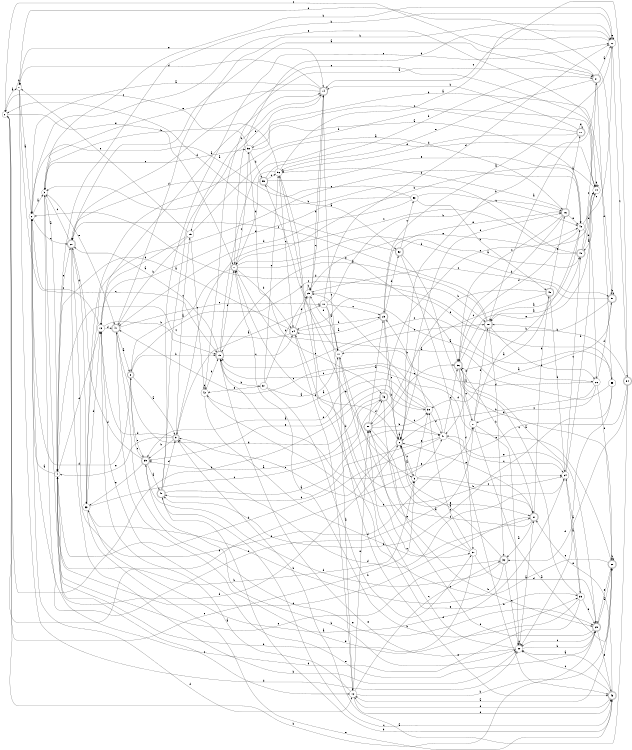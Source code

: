 digraph n48_6 {
__start0 [label="" shape="none"];

rankdir=LR;
size="8,5";

s0 [style="filled", color="black", fillcolor="white" shape="circle", label="0"];
s1 [style="filled", color="black", fillcolor="white" shape="circle", label="1"];
s2 [style="filled", color="black", fillcolor="white" shape="circle", label="2"];
s3 [style="filled", color="black", fillcolor="white" shape="circle", label="3"];
s4 [style="filled", color="black", fillcolor="white" shape="circle", label="4"];
s5 [style="filled", color="black", fillcolor="white" shape="circle", label="5"];
s6 [style="rounded,filled", color="black", fillcolor="white" shape="doublecircle", label="6"];
s7 [style="rounded,filled", color="black", fillcolor="white" shape="doublecircle", label="7"];
s8 [style="rounded,filled", color="black", fillcolor="white" shape="doublecircle", label="8"];
s9 [style="rounded,filled", color="black", fillcolor="white" shape="doublecircle", label="9"];
s10 [style="filled", color="black", fillcolor="white" shape="circle", label="10"];
s11 [style="filled", color="black", fillcolor="white" shape="circle", label="11"];
s12 [style="filled", color="black", fillcolor="white" shape="circle", label="12"];
s13 [style="filled", color="black", fillcolor="white" shape="circle", label="13"];
s14 [style="rounded,filled", color="black", fillcolor="white" shape="doublecircle", label="14"];
s15 [style="filled", color="black", fillcolor="white" shape="circle", label="15"];
s16 [style="rounded,filled", color="black", fillcolor="white" shape="doublecircle", label="16"];
s17 [style="rounded,filled", color="black", fillcolor="white" shape="doublecircle", label="17"];
s18 [style="rounded,filled", color="black", fillcolor="white" shape="doublecircle", label="18"];
s19 [style="rounded,filled", color="black", fillcolor="white" shape="doublecircle", label="19"];
s20 [style="rounded,filled", color="black", fillcolor="white" shape="doublecircle", label="20"];
s21 [style="rounded,filled", color="black", fillcolor="white" shape="doublecircle", label="21"];
s22 [style="filled", color="black", fillcolor="white" shape="circle", label="22"];
s23 [style="rounded,filled", color="black", fillcolor="white" shape="doublecircle", label="23"];
s24 [style="rounded,filled", color="black", fillcolor="white" shape="doublecircle", label="24"];
s25 [style="filled", color="black", fillcolor="white" shape="circle", label="25"];
s26 [style="filled", color="black", fillcolor="white" shape="circle", label="26"];
s27 [style="filled", color="black", fillcolor="white" shape="circle", label="27"];
s28 [style="rounded,filled", color="black", fillcolor="white" shape="doublecircle", label="28"];
s29 [style="rounded,filled", color="black", fillcolor="white" shape="doublecircle", label="29"];
s30 [style="filled", color="black", fillcolor="white" shape="circle", label="30"];
s31 [style="rounded,filled", color="black", fillcolor="white" shape="doublecircle", label="31"];
s32 [style="rounded,filled", color="black", fillcolor="white" shape="doublecircle", label="32"];
s33 [style="filled", color="black", fillcolor="white" shape="circle", label="33"];
s34 [style="filled", color="black", fillcolor="white" shape="circle", label="34"];
s35 [style="filled", color="black", fillcolor="white" shape="circle", label="35"];
s36 [style="rounded,filled", color="black", fillcolor="white" shape="doublecircle", label="36"];
s37 [style="filled", color="black", fillcolor="white" shape="circle", label="37"];
s38 [style="filled", color="black", fillcolor="white" shape="circle", label="38"];
s39 [style="rounded,filled", color="black", fillcolor="white" shape="doublecircle", label="39"];
s40 [style="rounded,filled", color="black", fillcolor="white" shape="doublecircle", label="40"];
s41 [style="filled", color="black", fillcolor="white" shape="circle", label="41"];
s42 [style="filled", color="black", fillcolor="white" shape="circle", label="42"];
s43 [style="rounded,filled", color="black", fillcolor="white" shape="doublecircle", label="43"];
s44 [style="filled", color="black", fillcolor="white" shape="circle", label="44"];
s45 [style="rounded,filled", color="black", fillcolor="white" shape="doublecircle", label="45"];
s46 [style="rounded,filled", color="black", fillcolor="white" shape="doublecircle", label="46"];
s47 [style="rounded,filled", color="black", fillcolor="white" shape="doublecircle", label="47"];
s48 [style="filled", color="black", fillcolor="white" shape="circle", label="48"];
s49 [style="rounded,filled", color="black", fillcolor="white" shape="doublecircle", label="49"];
s50 [style="rounded,filled", color="black", fillcolor="white" shape="doublecircle", label="50"];
s51 [style="rounded,filled", color="black", fillcolor="white" shape="doublecircle", label="51"];
s52 [style="rounded,filled", color="black", fillcolor="white" shape="doublecircle", label="52"];
s53 [style="filled", color="black", fillcolor="white" shape="circle", label="53"];
s54 [style="rounded,filled", color="black", fillcolor="white" shape="doublecircle", label="54"];
s55 [style="filled", color="black", fillcolor="white" shape="circle", label="55"];
s56 [style="filled", color="black", fillcolor="white" shape="circle", label="56"];
s57 [style="filled", color="black", fillcolor="white" shape="circle", label="57"];
s58 [style="filled", color="black", fillcolor="white" shape="circle", label="58"];
s59 [style="rounded,filled", color="black", fillcolor="white" shape="doublecircle", label="59"];
s0 -> s1 [label="a"];
s0 -> s38 [label="b"];
s0 -> s5 [label="c"];
s0 -> s41 [label="d"];
s0 -> s7 [label="e"];
s1 -> s2 [label="a"];
s1 -> s1 [label="b"];
s1 -> s19 [label="c"];
s1 -> s30 [label="d"];
s1 -> s14 [label="e"];
s2 -> s3 [label="a"];
s2 -> s27 [label="b"];
s2 -> s20 [label="c"];
s2 -> s12 [label="d"];
s2 -> s44 [label="e"];
s3 -> s4 [label="a"];
s3 -> s22 [label="b"];
s3 -> s58 [label="c"];
s3 -> s6 [label="d"];
s3 -> s47 [label="e"];
s4 -> s2 [label="a"];
s4 -> s5 [label="b"];
s4 -> s12 [label="c"];
s4 -> s13 [label="d"];
s4 -> s20 [label="e"];
s5 -> s6 [label="a"];
s5 -> s31 [label="b"];
s5 -> s34 [label="c"];
s5 -> s56 [label="d"];
s5 -> s38 [label="e"];
s6 -> s6 [label="a"];
s6 -> s7 [label="b"];
s6 -> s5 [label="c"];
s6 -> s16 [label="d"];
s6 -> s9 [label="e"];
s7 -> s8 [label="a"];
s7 -> s24 [label="b"];
s7 -> s58 [label="c"];
s7 -> s51 [label="d"];
s7 -> s36 [label="e"];
s8 -> s9 [label="a"];
s8 -> s19 [label="b"];
s8 -> s18 [label="c"];
s8 -> s2 [label="d"];
s8 -> s39 [label="e"];
s9 -> s10 [label="a"];
s9 -> s39 [label="b"];
s9 -> s15 [label="c"];
s9 -> s13 [label="d"];
s9 -> s4 [label="e"];
s10 -> s11 [label="a"];
s10 -> s16 [label="b"];
s10 -> s23 [label="c"];
s10 -> s22 [label="d"];
s10 -> s35 [label="e"];
s11 -> s12 [label="a"];
s11 -> s59 [label="b"];
s11 -> s37 [label="c"];
s11 -> s25 [label="d"];
s11 -> s18 [label="e"];
s12 -> s13 [label="a"];
s12 -> s28 [label="b"];
s12 -> s32 [label="c"];
s12 -> s43 [label="d"];
s12 -> s50 [label="e"];
s13 -> s14 [label="a"];
s13 -> s19 [label="b"];
s13 -> s2 [label="c"];
s13 -> s47 [label="d"];
s13 -> s29 [label="e"];
s14 -> s2 [label="a"];
s14 -> s15 [label="b"];
s14 -> s11 [label="c"];
s14 -> s1 [label="d"];
s14 -> s3 [label="e"];
s15 -> s16 [label="a"];
s15 -> s47 [label="b"];
s15 -> s42 [label="c"];
s15 -> s13 [label="d"];
s15 -> s1 [label="e"];
s16 -> s17 [label="a"];
s16 -> s36 [label="b"];
s16 -> s36 [label="c"];
s16 -> s56 [label="d"];
s16 -> s48 [label="e"];
s17 -> s18 [label="a"];
s17 -> s14 [label="b"];
s17 -> s58 [label="c"];
s17 -> s56 [label="d"];
s17 -> s17 [label="e"];
s18 -> s19 [label="a"];
s18 -> s26 [label="b"];
s18 -> s20 [label="c"];
s18 -> s32 [label="d"];
s18 -> s41 [label="e"];
s19 -> s20 [label="a"];
s19 -> s57 [label="b"];
s19 -> s24 [label="c"];
s19 -> s44 [label="d"];
s19 -> s7 [label="e"];
s20 -> s21 [label="a"];
s20 -> s30 [label="b"];
s20 -> s3 [label="c"];
s20 -> s33 [label="d"];
s20 -> s27 [label="e"];
s21 -> s22 [label="a"];
s21 -> s6 [label="b"];
s21 -> s0 [label="c"];
s21 -> s55 [label="d"];
s21 -> s56 [label="e"];
s22 -> s23 [label="a"];
s22 -> s4 [label="b"];
s22 -> s54 [label="c"];
s22 -> s7 [label="d"];
s22 -> s22 [label="e"];
s23 -> s24 [label="a"];
s23 -> s6 [label="b"];
s23 -> s6 [label="c"];
s23 -> s52 [label="d"];
s23 -> s16 [label="e"];
s24 -> s4 [label="a"];
s24 -> s23 [label="b"];
s24 -> s4 [label="c"];
s24 -> s12 [label="d"];
s24 -> s25 [label="e"];
s25 -> s26 [label="a"];
s25 -> s25 [label="b"];
s25 -> s14 [label="c"];
s25 -> s14 [label="d"];
s25 -> s43 [label="e"];
s26 -> s11 [label="a"];
s26 -> s6 [label="b"];
s26 -> s27 [label="c"];
s26 -> s51 [label="d"];
s26 -> s28 [label="e"];
s27 -> s28 [label="a"];
s27 -> s48 [label="b"];
s27 -> s47 [label="c"];
s27 -> s18 [label="d"];
s27 -> s30 [label="e"];
s28 -> s12 [label="a"];
s28 -> s28 [label="b"];
s28 -> s24 [label="c"];
s28 -> s25 [label="d"];
s28 -> s29 [label="e"];
s29 -> s28 [label="a"];
s29 -> s0 [label="b"];
s29 -> s30 [label="c"];
s29 -> s50 [label="d"];
s29 -> s43 [label="e"];
s30 -> s31 [label="a"];
s30 -> s29 [label="b"];
s30 -> s30 [label="c"];
s30 -> s50 [label="d"];
s30 -> s19 [label="e"];
s31 -> s32 [label="a"];
s31 -> s49 [label="b"];
s31 -> s4 [label="c"];
s31 -> s50 [label="d"];
s31 -> s6 [label="e"];
s32 -> s6 [label="a"];
s32 -> s33 [label="b"];
s32 -> s30 [label="c"];
s32 -> s39 [label="d"];
s32 -> s4 [label="e"];
s33 -> s34 [label="a"];
s33 -> s44 [label="b"];
s33 -> s46 [label="c"];
s33 -> s13 [label="d"];
s33 -> s43 [label="e"];
s34 -> s35 [label="a"];
s34 -> s44 [label="b"];
s34 -> s45 [label="c"];
s34 -> s9 [label="d"];
s34 -> s41 [label="e"];
s35 -> s34 [label="a"];
s35 -> s7 [label="b"];
s35 -> s36 [label="c"];
s35 -> s3 [label="d"];
s35 -> s29 [label="e"];
s36 -> s29 [label="a"];
s36 -> s31 [label="b"];
s36 -> s27 [label="c"];
s36 -> s37 [label="d"];
s36 -> s44 [label="e"];
s37 -> s6 [label="a"];
s37 -> s4 [label="b"];
s37 -> s38 [label="c"];
s37 -> s29 [label="d"];
s37 -> s11 [label="e"];
s38 -> s39 [label="a"];
s38 -> s23 [label="b"];
s38 -> s19 [label="c"];
s38 -> s41 [label="d"];
s38 -> s39 [label="e"];
s39 -> s40 [label="a"];
s39 -> s30 [label="b"];
s39 -> s8 [label="c"];
s39 -> s20 [label="d"];
s39 -> s33 [label="e"];
s40 -> s41 [label="a"];
s40 -> s14 [label="b"];
s40 -> s43 [label="c"];
s40 -> s9 [label="d"];
s40 -> s22 [label="e"];
s41 -> s42 [label="a"];
s41 -> s4 [label="b"];
s41 -> s34 [label="c"];
s41 -> s40 [label="d"];
s41 -> s36 [label="e"];
s42 -> s21 [label="a"];
s42 -> s19 [label="b"];
s42 -> s42 [label="c"];
s42 -> s31 [label="d"];
s42 -> s34 [label="e"];
s43 -> s30 [label="a"];
s43 -> s40 [label="b"];
s43 -> s30 [label="c"];
s43 -> s12 [label="d"];
s43 -> s31 [label="e"];
s44 -> s45 [label="a"];
s44 -> s7 [label="b"];
s44 -> s9 [label="c"];
s44 -> s44 [label="d"];
s44 -> s20 [label="e"];
s45 -> s18 [label="a"];
s45 -> s3 [label="b"];
s45 -> s21 [label="c"];
s45 -> s44 [label="d"];
s45 -> s25 [label="e"];
s46 -> s39 [label="a"];
s46 -> s29 [label="b"];
s46 -> s41 [label="c"];
s46 -> s47 [label="d"];
s46 -> s48 [label="e"];
s47 -> s8 [label="a"];
s47 -> s22 [label="b"];
s47 -> s10 [label="c"];
s47 -> s35 [label="d"];
s47 -> s29 [label="e"];
s48 -> s18 [label="a"];
s48 -> s26 [label="b"];
s48 -> s22 [label="c"];
s48 -> s36 [label="d"];
s48 -> s33 [label="e"];
s49 -> s36 [label="a"];
s49 -> s50 [label="b"];
s49 -> s6 [label="c"];
s49 -> s34 [label="d"];
s49 -> s16 [label="e"];
s50 -> s23 [label="a"];
s50 -> s38 [label="b"];
s50 -> s36 [label="c"];
s50 -> s46 [label="d"];
s50 -> s31 [label="e"];
s51 -> s38 [label="a"];
s51 -> s51 [label="b"];
s51 -> s25 [label="c"];
s51 -> s1 [label="d"];
s51 -> s24 [label="e"];
s52 -> s45 [label="a"];
s52 -> s43 [label="b"];
s52 -> s53 [label="c"];
s52 -> s0 [label="d"];
s52 -> s28 [label="e"];
s53 -> s2 [label="a"];
s53 -> s49 [label="b"];
s53 -> s48 [label="c"];
s53 -> s47 [label="d"];
s53 -> s13 [label="e"];
s54 -> s9 [label="a"];
s54 -> s18 [label="b"];
s54 -> s14 [label="c"];
s54 -> s32 [label="d"];
s54 -> s19 [label="e"];
s55 -> s7 [label="a"];
s55 -> s40 [label="b"];
s55 -> s19 [label="c"];
s55 -> s2 [label="d"];
s55 -> s30 [label="e"];
s56 -> s22 [label="a"];
s56 -> s3 [label="b"];
s56 -> s24 [label="c"];
s56 -> s7 [label="d"];
s56 -> s5 [label="e"];
s57 -> s11 [label="a"];
s57 -> s37 [label="b"];
s57 -> s56 [label="c"];
s57 -> s25 [label="d"];
s57 -> s42 [label="e"];
s58 -> s48 [label="a"];
s58 -> s51 [label="b"];
s58 -> s0 [label="c"];
s58 -> s59 [label="d"];
s58 -> s46 [label="e"];
s59 -> s52 [label="a"];
s59 -> s21 [label="b"];
s59 -> s56 [label="c"];
s59 -> s20 [label="d"];
s59 -> s48 [label="e"];

}